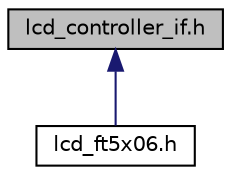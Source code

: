 digraph "lcd_controller_if.h"
{
 // LATEX_PDF_SIZE
  edge [fontname="Helvetica",fontsize="10",labelfontname="Helvetica",labelfontsize="10"];
  node [fontname="Helvetica",fontsize="10",shape=record];
  Node1 [label="lcd_controller_if.h",height=0.2,width=0.4,color="black", fillcolor="grey75", style="filled", fontcolor="black",tooltip=" "];
  Node1 -> Node2 [dir="back",color="midnightblue",fontsize="10",style="solid",fontname="Helvetica"];
  Node2 [label="lcd_ft5x06.h",height=0.2,width=0.4,color="black", fillcolor="white", style="filled",URL="$d1/db6/lcd__ft5x06_8h.html",tooltip="LCD Driver internal hedder."];
}
